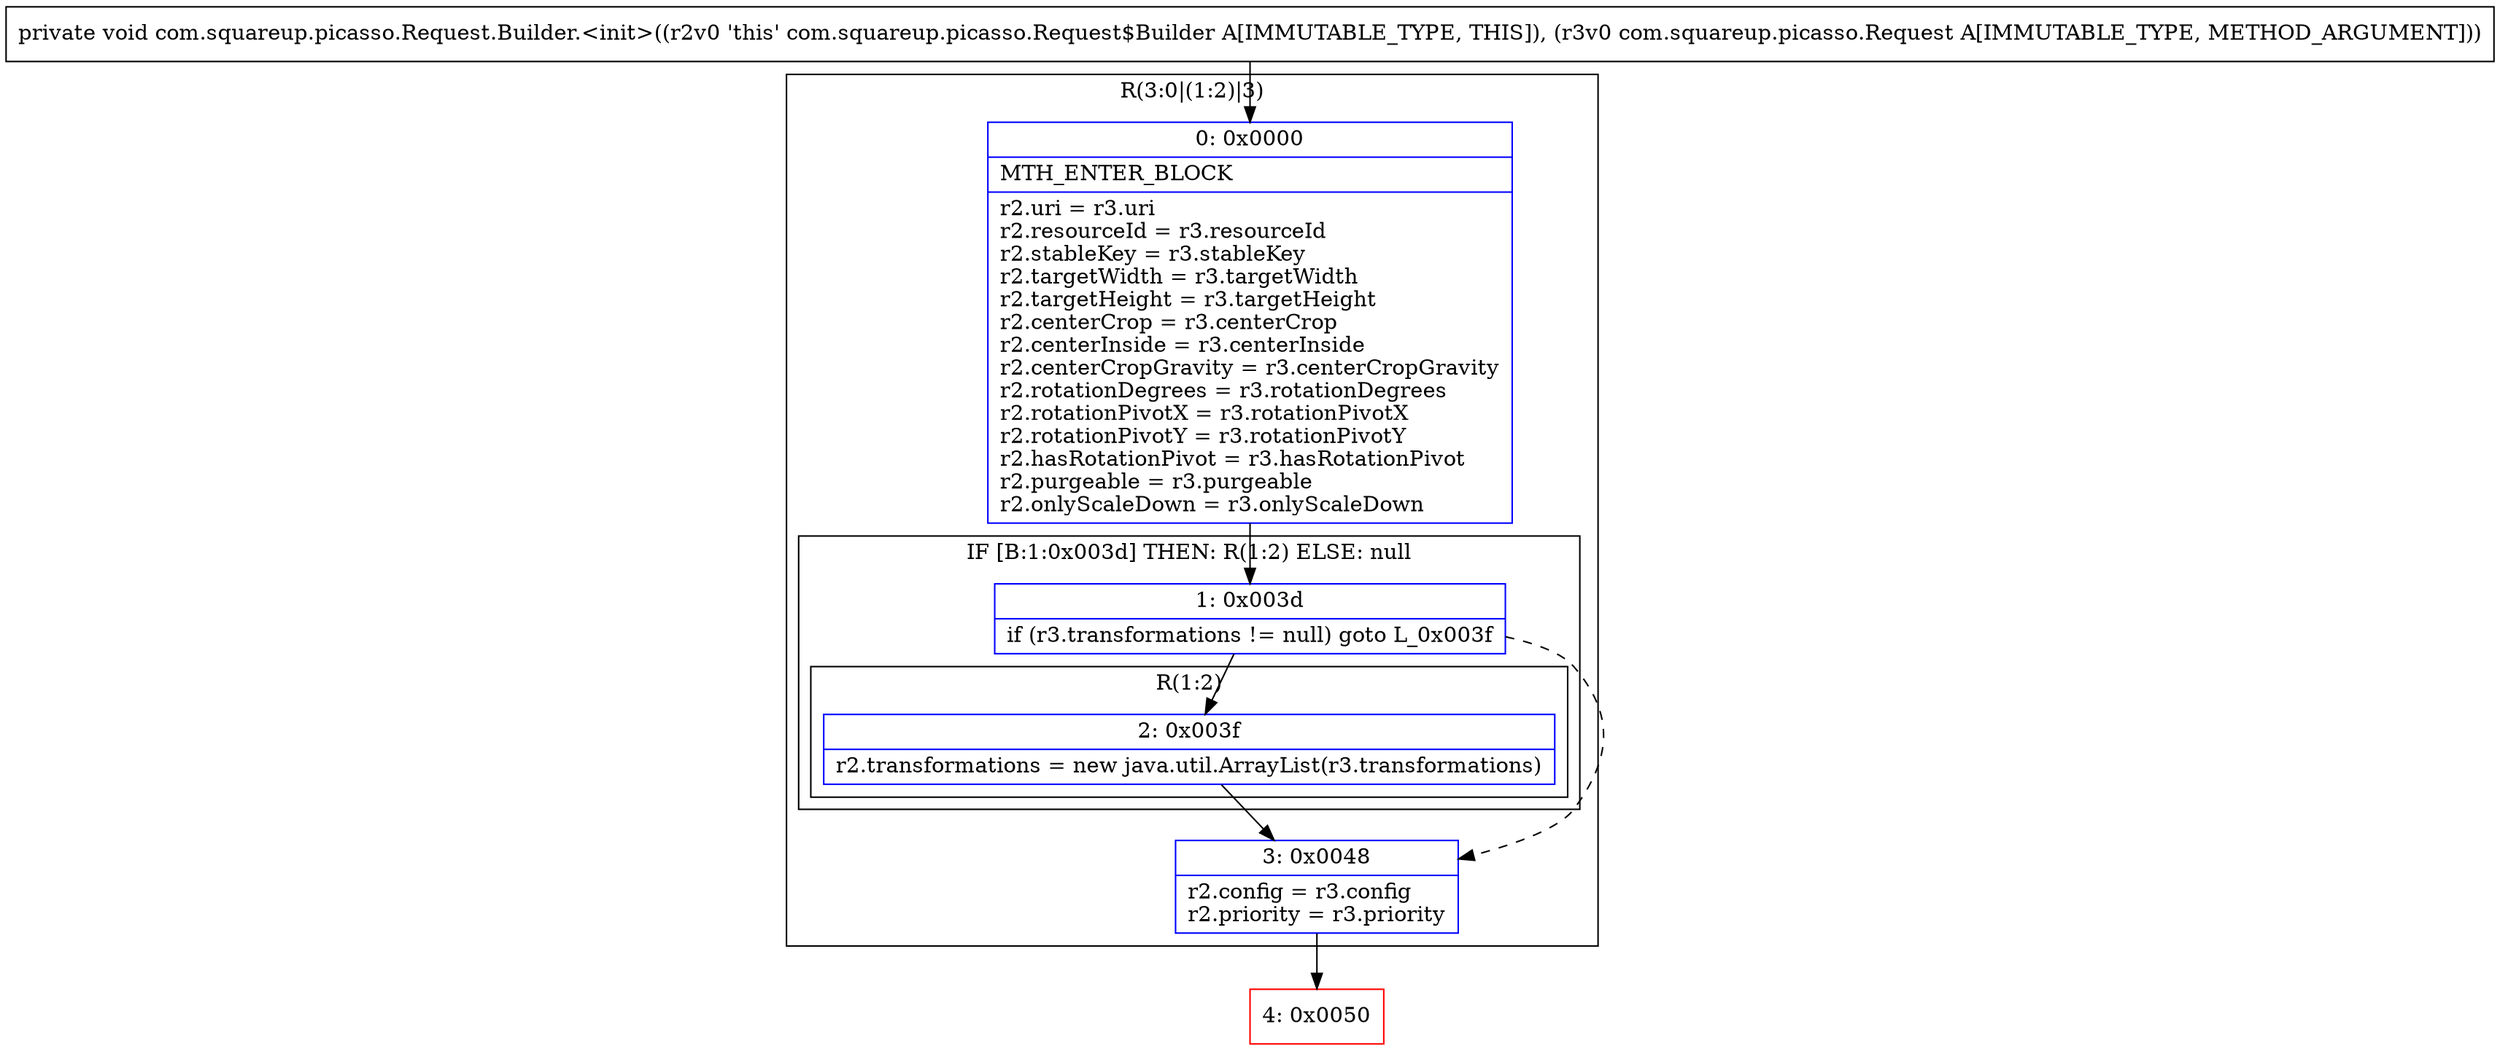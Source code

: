 digraph "CFG forcom.squareup.picasso.Request.Builder.\<init\>(Lcom\/squareup\/picasso\/Request;)V" {
subgraph cluster_Region_2112428911 {
label = "R(3:0|(1:2)|3)";
node [shape=record,color=blue];
Node_0 [shape=record,label="{0\:\ 0x0000|MTH_ENTER_BLOCK\l|r2.uri = r3.uri\lr2.resourceId = r3.resourceId\lr2.stableKey = r3.stableKey\lr2.targetWidth = r3.targetWidth\lr2.targetHeight = r3.targetHeight\lr2.centerCrop = r3.centerCrop\lr2.centerInside = r3.centerInside\lr2.centerCropGravity = r3.centerCropGravity\lr2.rotationDegrees = r3.rotationDegrees\lr2.rotationPivotX = r3.rotationPivotX\lr2.rotationPivotY = r3.rotationPivotY\lr2.hasRotationPivot = r3.hasRotationPivot\lr2.purgeable = r3.purgeable\lr2.onlyScaleDown = r3.onlyScaleDown\l}"];
subgraph cluster_IfRegion_687786366 {
label = "IF [B:1:0x003d] THEN: R(1:2) ELSE: null";
node [shape=record,color=blue];
Node_1 [shape=record,label="{1\:\ 0x003d|if (r3.transformations != null) goto L_0x003f\l}"];
subgraph cluster_Region_1036901637 {
label = "R(1:2)";
node [shape=record,color=blue];
Node_2 [shape=record,label="{2\:\ 0x003f|r2.transformations = new java.util.ArrayList(r3.transformations)\l}"];
}
}
Node_3 [shape=record,label="{3\:\ 0x0048|r2.config = r3.config\lr2.priority = r3.priority\l}"];
}
Node_4 [shape=record,color=red,label="{4\:\ 0x0050}"];
MethodNode[shape=record,label="{private void com.squareup.picasso.Request.Builder.\<init\>((r2v0 'this' com.squareup.picasso.Request$Builder A[IMMUTABLE_TYPE, THIS]), (r3v0 com.squareup.picasso.Request A[IMMUTABLE_TYPE, METHOD_ARGUMENT])) }"];
MethodNode -> Node_0;
Node_0 -> Node_1;
Node_1 -> Node_2;
Node_1 -> Node_3[style=dashed];
Node_2 -> Node_3;
Node_3 -> Node_4;
}

